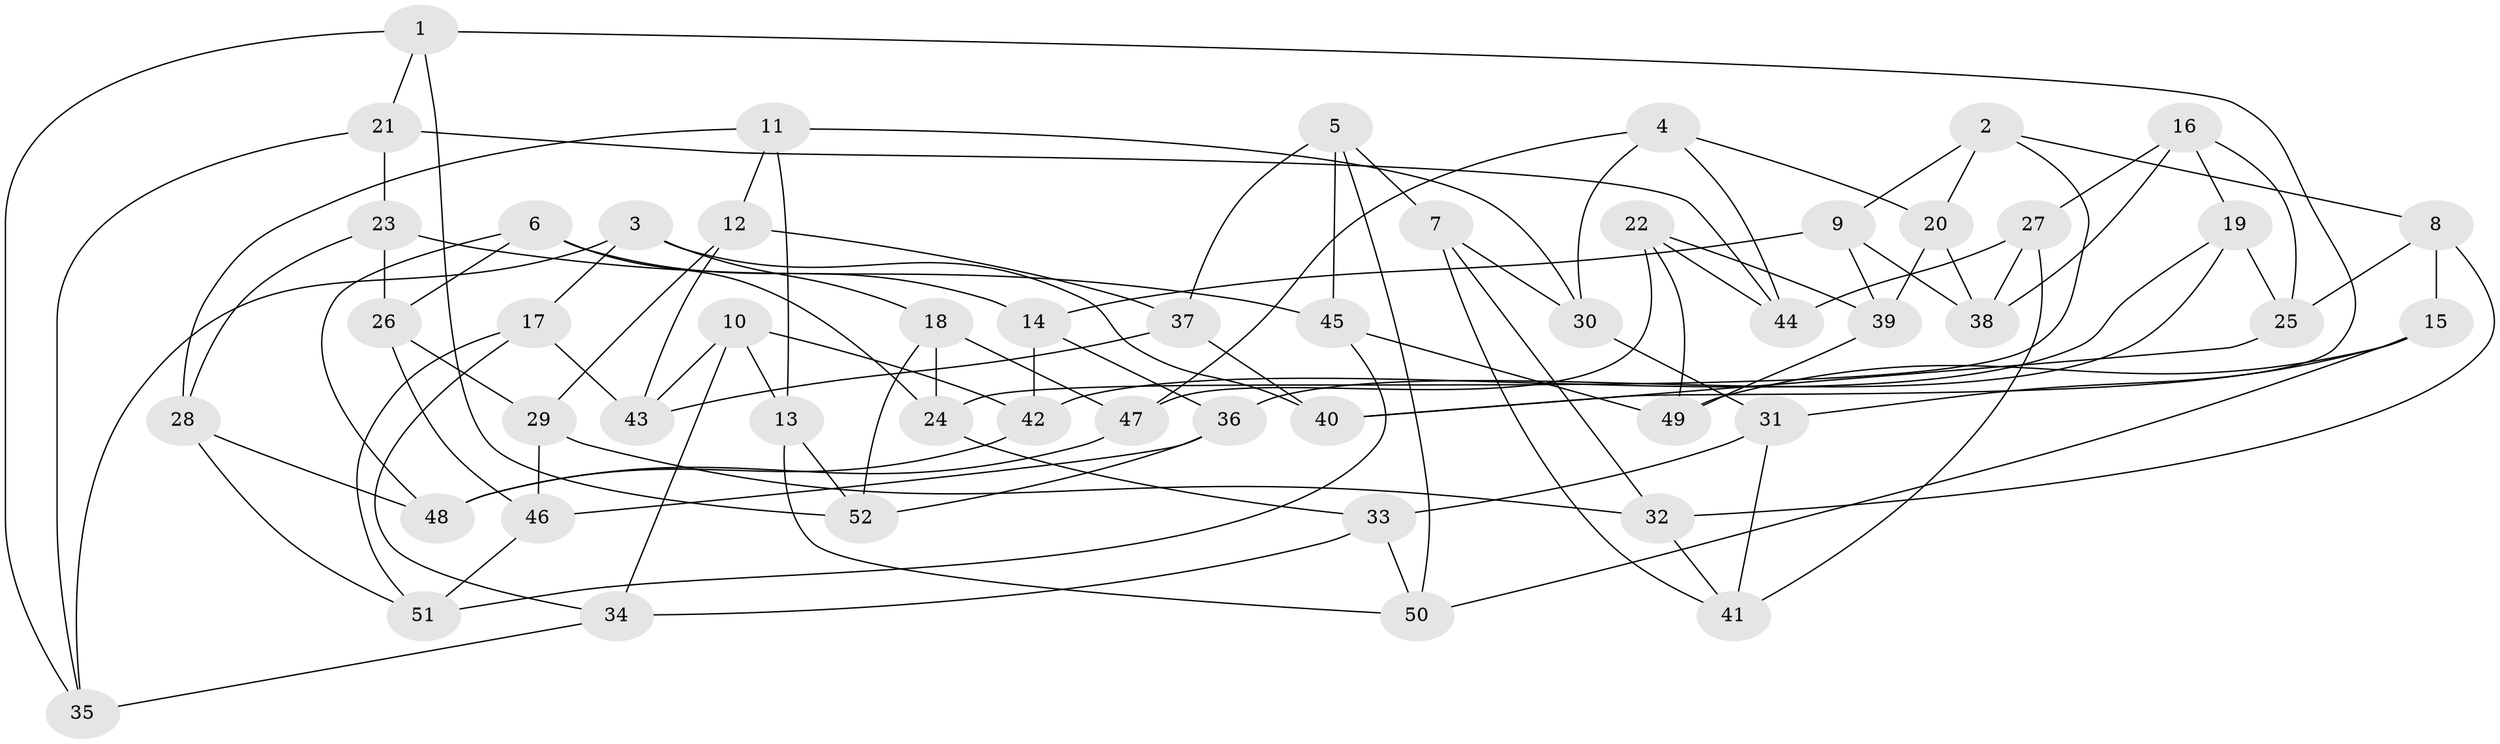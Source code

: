 // coarse degree distribution, {4: 0.375, 6: 0.15625, 5: 0.34375, 2: 0.03125, 3: 0.09375}
// Generated by graph-tools (version 1.1) at 2025/38/03/04/25 23:38:16]
// undirected, 52 vertices, 104 edges
graph export_dot {
  node [color=gray90,style=filled];
  1;
  2;
  3;
  4;
  5;
  6;
  7;
  8;
  9;
  10;
  11;
  12;
  13;
  14;
  15;
  16;
  17;
  18;
  19;
  20;
  21;
  22;
  23;
  24;
  25;
  26;
  27;
  28;
  29;
  30;
  31;
  32;
  33;
  34;
  35;
  36;
  37;
  38;
  39;
  40;
  41;
  42;
  43;
  44;
  45;
  46;
  47;
  48;
  49;
  50;
  51;
  52;
  1 -- 35;
  1 -- 52;
  1 -- 40;
  1 -- 21;
  2 -- 8;
  2 -- 20;
  2 -- 24;
  2 -- 9;
  3 -- 17;
  3 -- 18;
  3 -- 35;
  3 -- 40;
  4 -- 20;
  4 -- 44;
  4 -- 47;
  4 -- 30;
  5 -- 37;
  5 -- 50;
  5 -- 45;
  5 -- 7;
  6 -- 14;
  6 -- 26;
  6 -- 24;
  6 -- 48;
  7 -- 41;
  7 -- 32;
  7 -- 30;
  8 -- 15;
  8 -- 25;
  8 -- 32;
  9 -- 38;
  9 -- 14;
  9 -- 39;
  10 -- 13;
  10 -- 34;
  10 -- 42;
  10 -- 43;
  11 -- 30;
  11 -- 12;
  11 -- 28;
  11 -- 13;
  12 -- 43;
  12 -- 29;
  12 -- 37;
  13 -- 52;
  13 -- 50;
  14 -- 36;
  14 -- 42;
  15 -- 49;
  15 -- 31;
  15 -- 50;
  16 -- 27;
  16 -- 38;
  16 -- 25;
  16 -- 19;
  17 -- 34;
  17 -- 51;
  17 -- 43;
  18 -- 24;
  18 -- 52;
  18 -- 47;
  19 -- 25;
  19 -- 36;
  19 -- 42;
  20 -- 39;
  20 -- 38;
  21 -- 44;
  21 -- 23;
  21 -- 35;
  22 -- 44;
  22 -- 49;
  22 -- 47;
  22 -- 39;
  23 -- 26;
  23 -- 45;
  23 -- 28;
  24 -- 33;
  25 -- 40;
  26 -- 46;
  26 -- 29;
  27 -- 44;
  27 -- 41;
  27 -- 38;
  28 -- 51;
  28 -- 48;
  29 -- 46;
  29 -- 32;
  30 -- 31;
  31 -- 33;
  31 -- 41;
  32 -- 41;
  33 -- 34;
  33 -- 50;
  34 -- 35;
  36 -- 52;
  36 -- 46;
  37 -- 40;
  37 -- 43;
  39 -- 49;
  42 -- 48;
  45 -- 51;
  45 -- 49;
  46 -- 51;
  47 -- 48;
}
